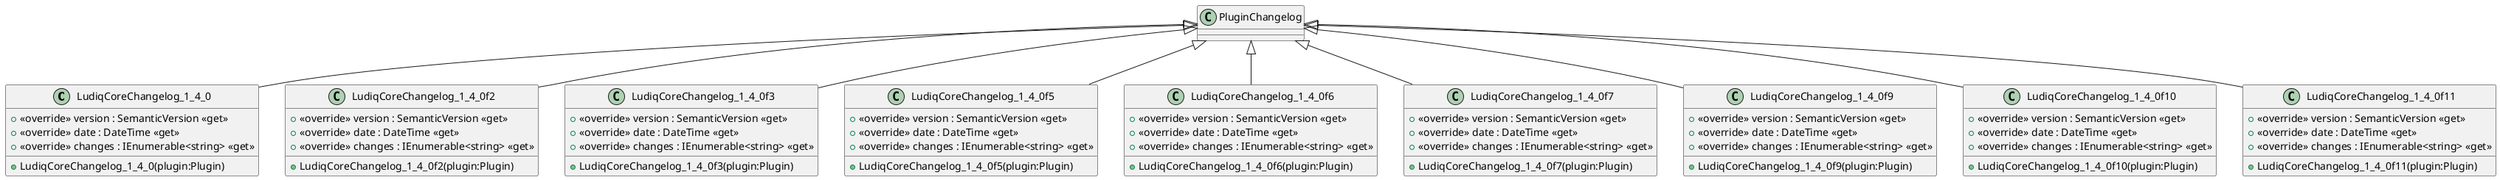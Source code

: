 @startuml
class LudiqCoreChangelog_1_4_0 {
    + LudiqCoreChangelog_1_4_0(plugin:Plugin)
    + <<override>> version : SemanticVersion <<get>>
    + <<override>> date : DateTime <<get>>
    + <<override>> changes : IEnumerable<string> <<get>>
}
class LudiqCoreChangelog_1_4_0f2 {
    + LudiqCoreChangelog_1_4_0f2(plugin:Plugin)
    + <<override>> version : SemanticVersion <<get>>
    + <<override>> date : DateTime <<get>>
    + <<override>> changes : IEnumerable<string> <<get>>
}
class LudiqCoreChangelog_1_4_0f3 {
    + LudiqCoreChangelog_1_4_0f3(plugin:Plugin)
    + <<override>> version : SemanticVersion <<get>>
    + <<override>> date : DateTime <<get>>
    + <<override>> changes : IEnumerable<string> <<get>>
}
class LudiqCoreChangelog_1_4_0f5 {
    + LudiqCoreChangelog_1_4_0f5(plugin:Plugin)
    + <<override>> version : SemanticVersion <<get>>
    + <<override>> date : DateTime <<get>>
    + <<override>> changes : IEnumerable<string> <<get>>
}
class LudiqCoreChangelog_1_4_0f6 {
    + LudiqCoreChangelog_1_4_0f6(plugin:Plugin)
    + <<override>> version : SemanticVersion <<get>>
    + <<override>> date : DateTime <<get>>
    + <<override>> changes : IEnumerable<string> <<get>>
}
class LudiqCoreChangelog_1_4_0f7 {
    + LudiqCoreChangelog_1_4_0f7(plugin:Plugin)
    + <<override>> version : SemanticVersion <<get>>
    + <<override>> date : DateTime <<get>>
    + <<override>> changes : IEnumerable<string> <<get>>
}
class LudiqCoreChangelog_1_4_0f9 {
    + LudiqCoreChangelog_1_4_0f9(plugin:Plugin)
    + <<override>> version : SemanticVersion <<get>>
    + <<override>> date : DateTime <<get>>
    + <<override>> changes : IEnumerable<string> <<get>>
}
class LudiqCoreChangelog_1_4_0f10 {
    + LudiqCoreChangelog_1_4_0f10(plugin:Plugin)
    + <<override>> version : SemanticVersion <<get>>
    + <<override>> date : DateTime <<get>>
    + <<override>> changes : IEnumerable<string> <<get>>
}
class LudiqCoreChangelog_1_4_0f11 {
    + LudiqCoreChangelog_1_4_0f11(plugin:Plugin)
    + <<override>> version : SemanticVersion <<get>>
    + <<override>> date : DateTime <<get>>
    + <<override>> changes : IEnumerable<string> <<get>>
}
PluginChangelog <|-- LudiqCoreChangelog_1_4_0
PluginChangelog <|-- LudiqCoreChangelog_1_4_0f2
PluginChangelog <|-- LudiqCoreChangelog_1_4_0f3
PluginChangelog <|-- LudiqCoreChangelog_1_4_0f5
PluginChangelog <|-- LudiqCoreChangelog_1_4_0f6
PluginChangelog <|-- LudiqCoreChangelog_1_4_0f7
PluginChangelog <|-- LudiqCoreChangelog_1_4_0f9
PluginChangelog <|-- LudiqCoreChangelog_1_4_0f10
PluginChangelog <|-- LudiqCoreChangelog_1_4_0f11
@enduml
